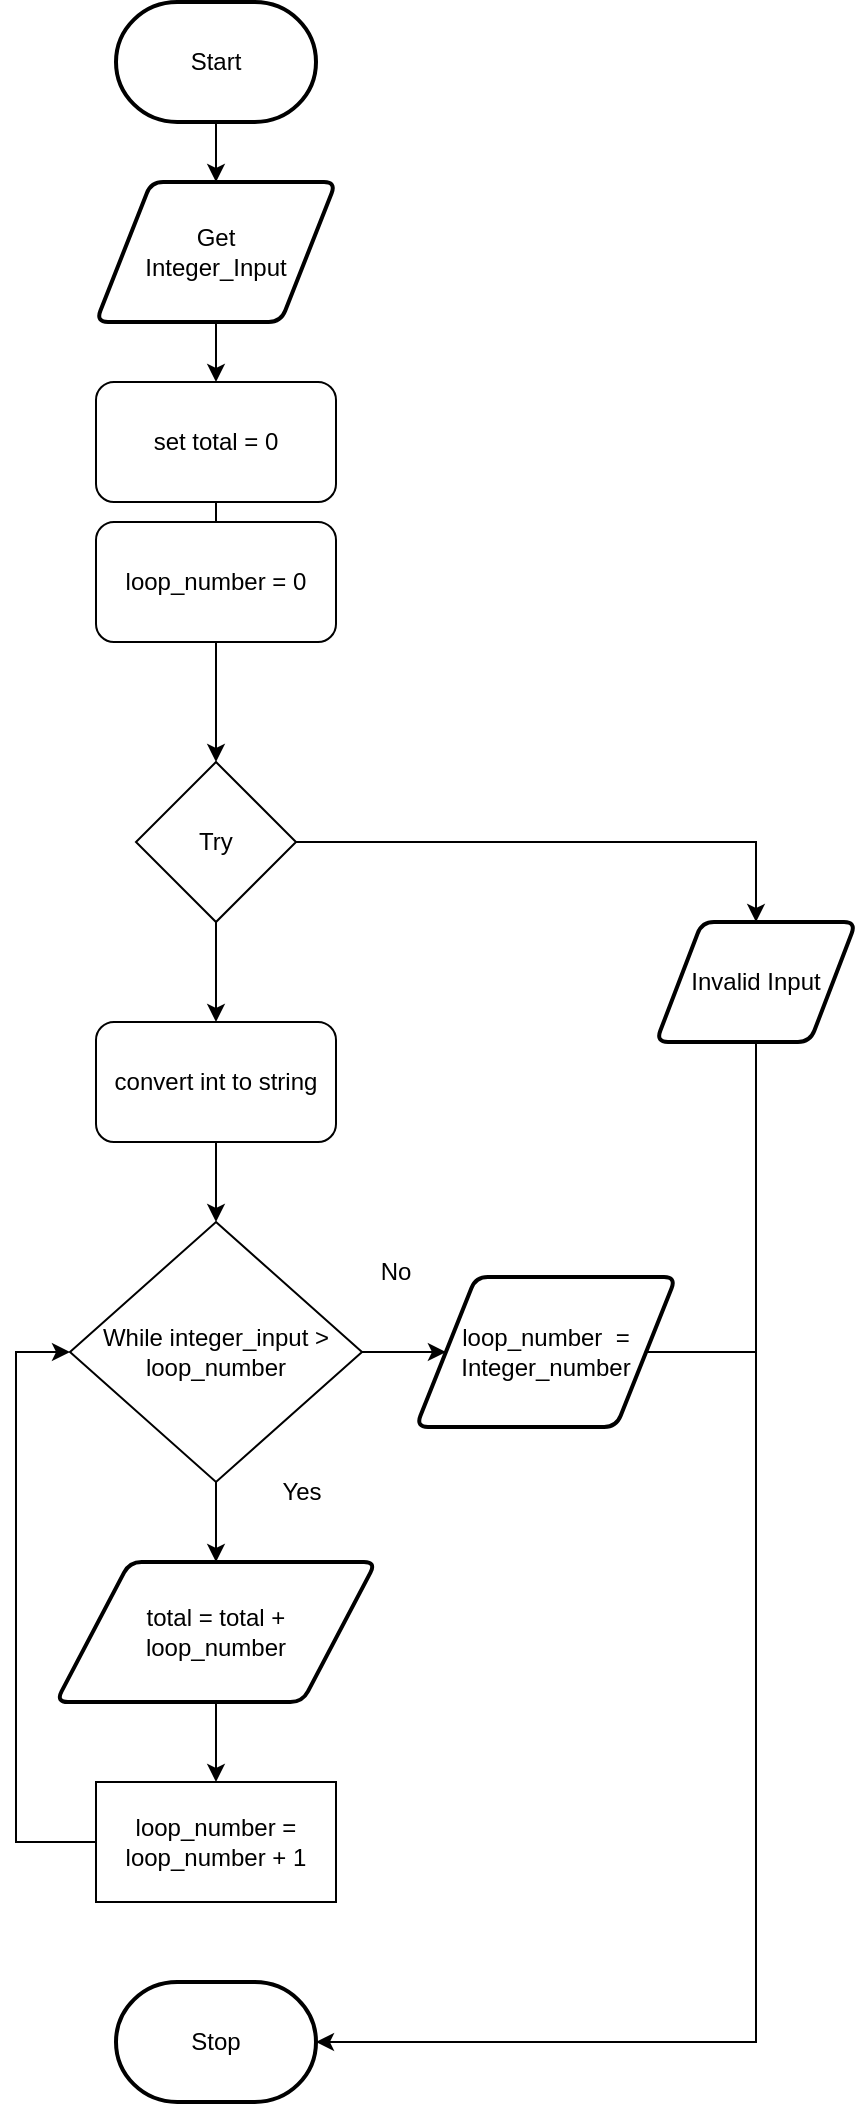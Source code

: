 <mxfile>
    <diagram id="nmYTpoiazzY5uYXhk2Gg" name="Page-1">
        <mxGraphModel dx="1074" dy="1918" grid="1" gridSize="10" guides="1" tooltips="1" connect="1" arrows="1" fold="1" page="1" pageScale="1" pageWidth="827" pageHeight="1169" math="0" shadow="0">
            <root>
                <mxCell id="0"/>
                <mxCell id="1" parent="0"/>
                <mxCell id="2" value="" style="edgeStyle=none;rounded=0;html=1;" edge="1" parent="1" source="3" target="13">
                    <mxGeometry relative="1" as="geometry"/>
                </mxCell>
                <mxCell id="3" value="Start" style="strokeWidth=2;html=1;shape=mxgraph.flowchart.terminator;whiteSpace=wrap;" vertex="1" parent="1">
                    <mxGeometry x="360" y="-670" width="100" height="60" as="geometry"/>
                </mxCell>
                <mxCell id="4" value="Stop" style="strokeWidth=2;html=1;shape=mxgraph.flowchart.terminator;whiteSpace=wrap;rounded=1;" vertex="1" parent="1">
                    <mxGeometry x="360" y="320" width="100" height="60" as="geometry"/>
                </mxCell>
                <mxCell id="5" value="" style="edgeStyle=none;html=1;" edge="1" parent="1" source="7" target="11">
                    <mxGeometry relative="1" as="geometry"/>
                </mxCell>
                <mxCell id="6" style="edgeStyle=none;html=1;entryX=0.5;entryY=0;entryDx=0;entryDy=0;rounded=0;" edge="1" parent="1" source="7" target="9">
                    <mxGeometry relative="1" as="geometry">
                        <Array as="points">
                            <mxPoint x="680" y="-250"/>
                        </Array>
                    </mxGeometry>
                </mxCell>
                <mxCell id="7" value="Try" style="rhombus;whiteSpace=wrap;html=1;" vertex="1" parent="1">
                    <mxGeometry x="370" y="-290" width="80" height="80" as="geometry"/>
                </mxCell>
                <mxCell id="8" style="edgeStyle=none;rounded=0;html=1;entryX=1;entryY=0.5;entryDx=0;entryDy=0;entryPerimeter=0;" edge="1" parent="1" source="9" target="4">
                    <mxGeometry relative="1" as="geometry">
                        <Array as="points">
                            <mxPoint x="680" y="350"/>
                        </Array>
                    </mxGeometry>
                </mxCell>
                <mxCell id="9" value="Invalid Input" style="shape=parallelogram;html=1;strokeWidth=2;perimeter=parallelogramPerimeter;whiteSpace=wrap;rounded=1;arcSize=12;size=0.23;" vertex="1" parent="1">
                    <mxGeometry x="630" y="-210" width="100" height="60" as="geometry"/>
                </mxCell>
                <mxCell id="10" value="" style="edgeStyle=none;rounded=0;html=1;" edge="1" parent="1" source="11" target="18">
                    <mxGeometry relative="1" as="geometry"/>
                </mxCell>
                <mxCell id="11" value="convert int to string" style="rounded=1;whiteSpace=wrap;html=1;" vertex="1" parent="1">
                    <mxGeometry x="350" y="-160" width="120" height="60" as="geometry"/>
                </mxCell>
                <mxCell id="12" value="" style="edgeStyle=none;rounded=0;html=1;" edge="1" parent="1" source="13" target="15">
                    <mxGeometry relative="1" as="geometry"/>
                </mxCell>
                <mxCell id="13" value="Get &lt;br&gt;Integer_Input" style="shape=parallelogram;html=1;strokeWidth=2;perimeter=parallelogramPerimeter;whiteSpace=wrap;rounded=1;arcSize=12;size=0.23;" vertex="1" parent="1">
                    <mxGeometry x="350" y="-580" width="120" height="70" as="geometry"/>
                </mxCell>
                <mxCell id="14" value="" style="edgeStyle=none;rounded=0;html=1;startArrow=none;" edge="1" parent="1" source="27" target="7">
                    <mxGeometry relative="1" as="geometry"/>
                </mxCell>
                <mxCell id="15" value="set total = 0" style="rounded=1;whiteSpace=wrap;html=1;" vertex="1" parent="1">
                    <mxGeometry x="350" y="-480" width="120" height="60" as="geometry"/>
                </mxCell>
                <mxCell id="16" value="" style="edgeStyle=none;rounded=0;html=1;" edge="1" parent="1" source="18" target="20">
                    <mxGeometry relative="1" as="geometry"/>
                </mxCell>
                <mxCell id="17" value="" style="edgeStyle=none;rounded=0;html=1;" edge="1" parent="1" source="18" target="26">
                    <mxGeometry relative="1" as="geometry"/>
                </mxCell>
                <mxCell id="18" value="While integer_input &amp;gt; loop_number" style="rhombus;whiteSpace=wrap;html=1;" vertex="1" parent="1">
                    <mxGeometry x="337" y="-60" width="146" height="130" as="geometry"/>
                </mxCell>
                <mxCell id="19" value="" style="edgeStyle=none;rounded=0;html=1;" edge="1" parent="1" source="20" target="22">
                    <mxGeometry relative="1" as="geometry"/>
                </mxCell>
                <mxCell id="20" value="total = total + &lt;br&gt;loop_number" style="shape=parallelogram;html=1;strokeWidth=2;perimeter=parallelogramPerimeter;whiteSpace=wrap;rounded=1;arcSize=12;size=0.23;" vertex="1" parent="1">
                    <mxGeometry x="330" y="110" width="160" height="70" as="geometry"/>
                </mxCell>
                <mxCell id="21" style="edgeStyle=none;html=1;entryX=0;entryY=0.5;entryDx=0;entryDy=0;rounded=0;" edge="1" parent="1" source="22" target="18">
                    <mxGeometry relative="1" as="geometry">
                        <Array as="points">
                            <mxPoint x="310" y="250"/>
                            <mxPoint x="310" y="5"/>
                        </Array>
                    </mxGeometry>
                </mxCell>
                <mxCell id="22" value="loop_number = loop_number + 1" style="rounded=0;whiteSpace=wrap;html=1;" vertex="1" parent="1">
                    <mxGeometry x="350" y="220" width="120" height="60" as="geometry"/>
                </mxCell>
                <mxCell id="23" value="Yes&lt;br&gt;" style="text;html=1;strokeColor=none;fillColor=none;align=center;verticalAlign=middle;whiteSpace=wrap;rounded=0;" vertex="1" parent="1">
                    <mxGeometry x="423" y="60" width="60" height="30" as="geometry"/>
                </mxCell>
                <mxCell id="24" value="No" style="text;html=1;strokeColor=none;fillColor=none;align=center;verticalAlign=middle;whiteSpace=wrap;rounded=0;" vertex="1" parent="1">
                    <mxGeometry x="470" y="-50" width="60" height="30" as="geometry"/>
                </mxCell>
                <mxCell id="25" style="edgeStyle=none;rounded=0;html=1;endArrow=none;endFill=0;" edge="1" parent="1" source="26">
                    <mxGeometry relative="1" as="geometry">
                        <mxPoint x="680" y="5.0" as="targetPoint"/>
                    </mxGeometry>
                </mxCell>
                <mxCell id="26" value="loop_number&amp;nbsp; =&lt;br&gt;Integer_number" style="shape=parallelogram;html=1;strokeWidth=2;perimeter=parallelogramPerimeter;whiteSpace=wrap;rounded=1;arcSize=12;size=0.23;" vertex="1" parent="1">
                    <mxGeometry x="510" y="-32.5" width="130" height="75" as="geometry"/>
                </mxCell>
                <mxCell id="27" value="loop_number = 0" style="rounded=1;whiteSpace=wrap;html=1;" vertex="1" parent="1">
                    <mxGeometry x="350" y="-410" width="120" height="60" as="geometry"/>
                </mxCell>
                <mxCell id="28" value="" style="edgeStyle=none;rounded=0;html=1;endArrow=none;" edge="1" parent="1" source="15" target="27">
                    <mxGeometry relative="1" as="geometry">
                        <mxPoint x="410" y="-420" as="sourcePoint"/>
                        <mxPoint x="410" y="-290" as="targetPoint"/>
                    </mxGeometry>
                </mxCell>
            </root>
        </mxGraphModel>
    </diagram>
</mxfile>